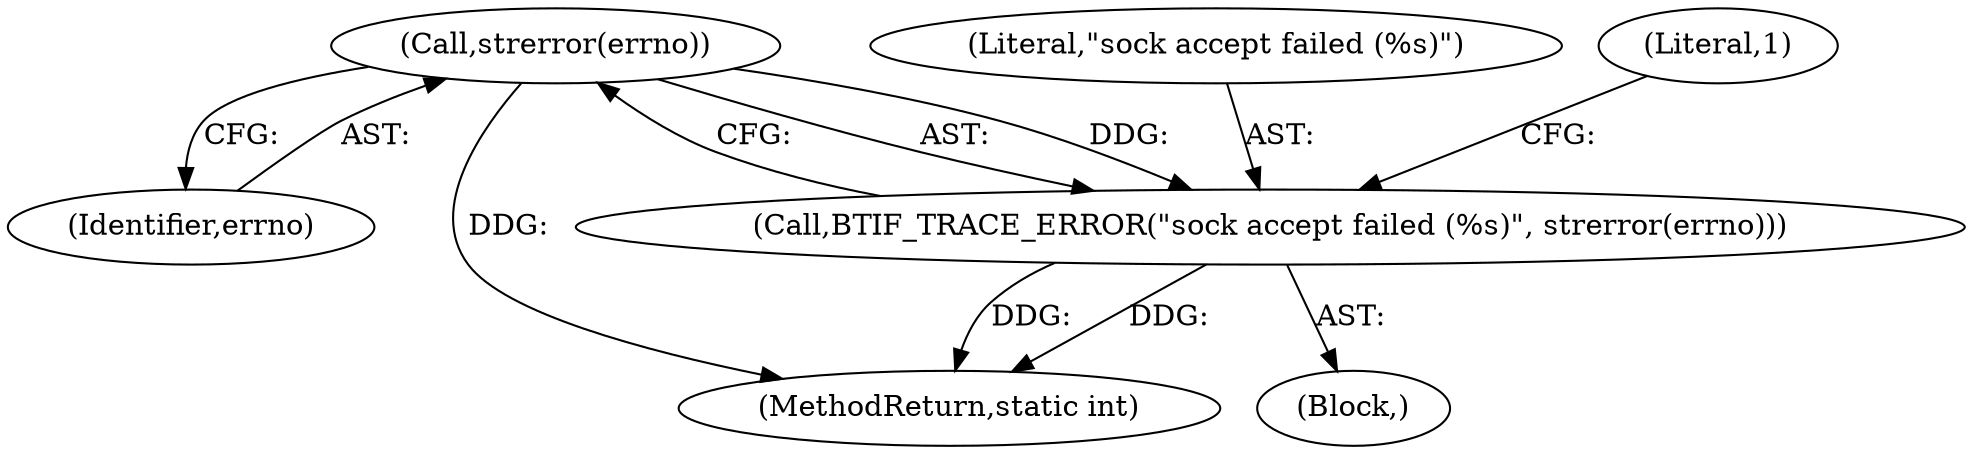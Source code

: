 digraph "0_Android_472271b153c5dc53c28beac55480a8d8434b2d5c_72@API" {
"1000158" [label="(Call,strerror(errno))"];
"1000156" [label="(Call,BTIF_TRACE_ERROR(\"sock accept failed (%s)\", strerror(errno)))"];
"1000159" [label="(Identifier,errno)"];
"1000157" [label="(Literal,\"sock accept failed (%s)\")"];
"1000158" [label="(Call,strerror(errno))"];
"1000156" [label="(Call,BTIF_TRACE_ERROR(\"sock accept failed (%s)\", strerror(errno)))"];
"1000165" [label="(MethodReturn,static int)"];
"1000162" [label="(Literal,1)"];
"1000155" [label="(Block,)"];
"1000158" -> "1000156"  [label="AST: "];
"1000158" -> "1000159"  [label="CFG: "];
"1000159" -> "1000158"  [label="AST: "];
"1000156" -> "1000158"  [label="CFG: "];
"1000158" -> "1000165"  [label="DDG: "];
"1000158" -> "1000156"  [label="DDG: "];
"1000156" -> "1000155"  [label="AST: "];
"1000157" -> "1000156"  [label="AST: "];
"1000162" -> "1000156"  [label="CFG: "];
"1000156" -> "1000165"  [label="DDG: "];
"1000156" -> "1000165"  [label="DDG: "];
}

